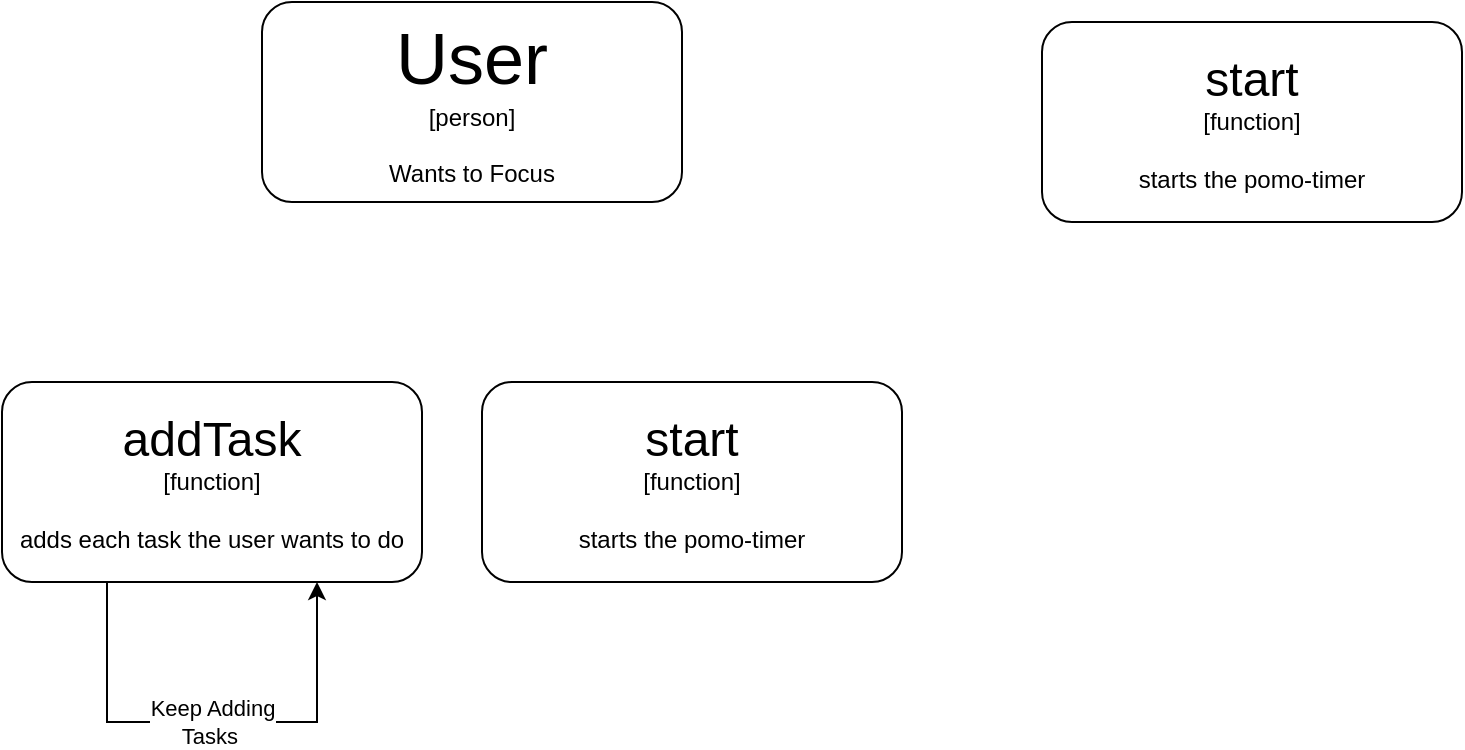 <mxfile version="13.10.0" type="embed">
    <diagram id="73U1D7O_o9Zir3g_7Z0v" name="Page-1">
        <mxGraphModel dx="1142" dy="463" grid="1" gridSize="10" guides="1" tooltips="1" connect="1" arrows="1" fold="1" page="1" pageScale="1" pageWidth="850" pageHeight="1100" math="0" shadow="0">
            <root>
                <mxCell id="0"/>
                <mxCell id="1" parent="0"/>
                <mxCell id="3" value="&lt;font style=&quot;font-size: 36px&quot;&gt;User&lt;/font&gt;&lt;br&gt;[person]&lt;br&gt;&lt;br&gt;Wants to Focus" style="rounded=1;whiteSpace=wrap;html=1;" vertex="1" parent="1">
                    <mxGeometry x="170" y="10" width="210" height="100" as="geometry"/>
                </mxCell>
                <mxCell id="7" value="Keep Adding&lt;br&gt;Tasks&amp;nbsp;" style="edgeStyle=orthogonalEdgeStyle;rounded=0;orthogonalLoop=1;jettySize=auto;html=1;exitX=0.25;exitY=1;exitDx=0;exitDy=0;entryX=0.75;entryY=1;entryDx=0;entryDy=0;" edge="1" parent="1" source="5" target="5">
                    <mxGeometry relative="1" as="geometry">
                        <mxPoint x="200" y="320" as="targetPoint"/>
                        <Array as="points">
                            <mxPoint x="93" y="370"/>
                            <mxPoint x="198" y="370"/>
                        </Array>
                    </mxGeometry>
                </mxCell>
                <mxCell id="5" value="&lt;font style=&quot;font-size: 24px&quot;&gt;addTask&lt;/font&gt;&lt;br&gt;[function]&lt;br&gt;&lt;br&gt;adds each task the user wants to do" style="rounded=1;whiteSpace=wrap;html=1;" vertex="1" parent="1">
                    <mxGeometry x="40" y="200" width="210" height="100" as="geometry"/>
                </mxCell>
                <mxCell id="10" value="&lt;font style=&quot;font-size: 24px&quot;&gt;start&lt;/font&gt;&lt;br&gt;[function]&lt;br&gt;&lt;br&gt;starts the pomo-timer" style="rounded=1;whiteSpace=wrap;html=1;" vertex="1" parent="1">
                    <mxGeometry x="280" y="200" width="210" height="100" as="geometry"/>
                </mxCell>
                <mxCell id="11" value="&lt;font style=&quot;font-size: 24px&quot;&gt;start&lt;/font&gt;&lt;br&gt;[function]&lt;br&gt;&lt;br&gt;starts the pomo-timer" style="rounded=1;whiteSpace=wrap;html=1;" vertex="1" parent="1">
                    <mxGeometry x="560" y="20" width="210" height="100" as="geometry"/>
                </mxCell>
            </root>
        </mxGraphModel>
    </diagram>
</mxfile>